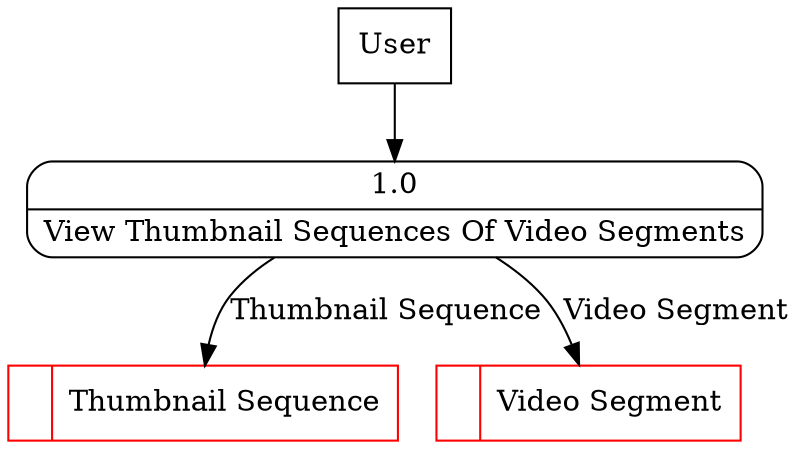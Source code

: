 digraph dfd2{ 
node[shape=record]
200 [label="<f0>  |<f1> Thumbnail Sequence " color=red];
201 [label="<f0>  |<f1> Video Segment " color=red];
202 [label="User" shape=box];
203 [label="{<f0> 1.0|<f1> View Thumbnail Sequences Of Video Segments }" shape=Mrecord];
202 -> 203
203 -> 200 [label="Thumbnail Sequence"]
203 -> 201 [label="Video Segment"]
}